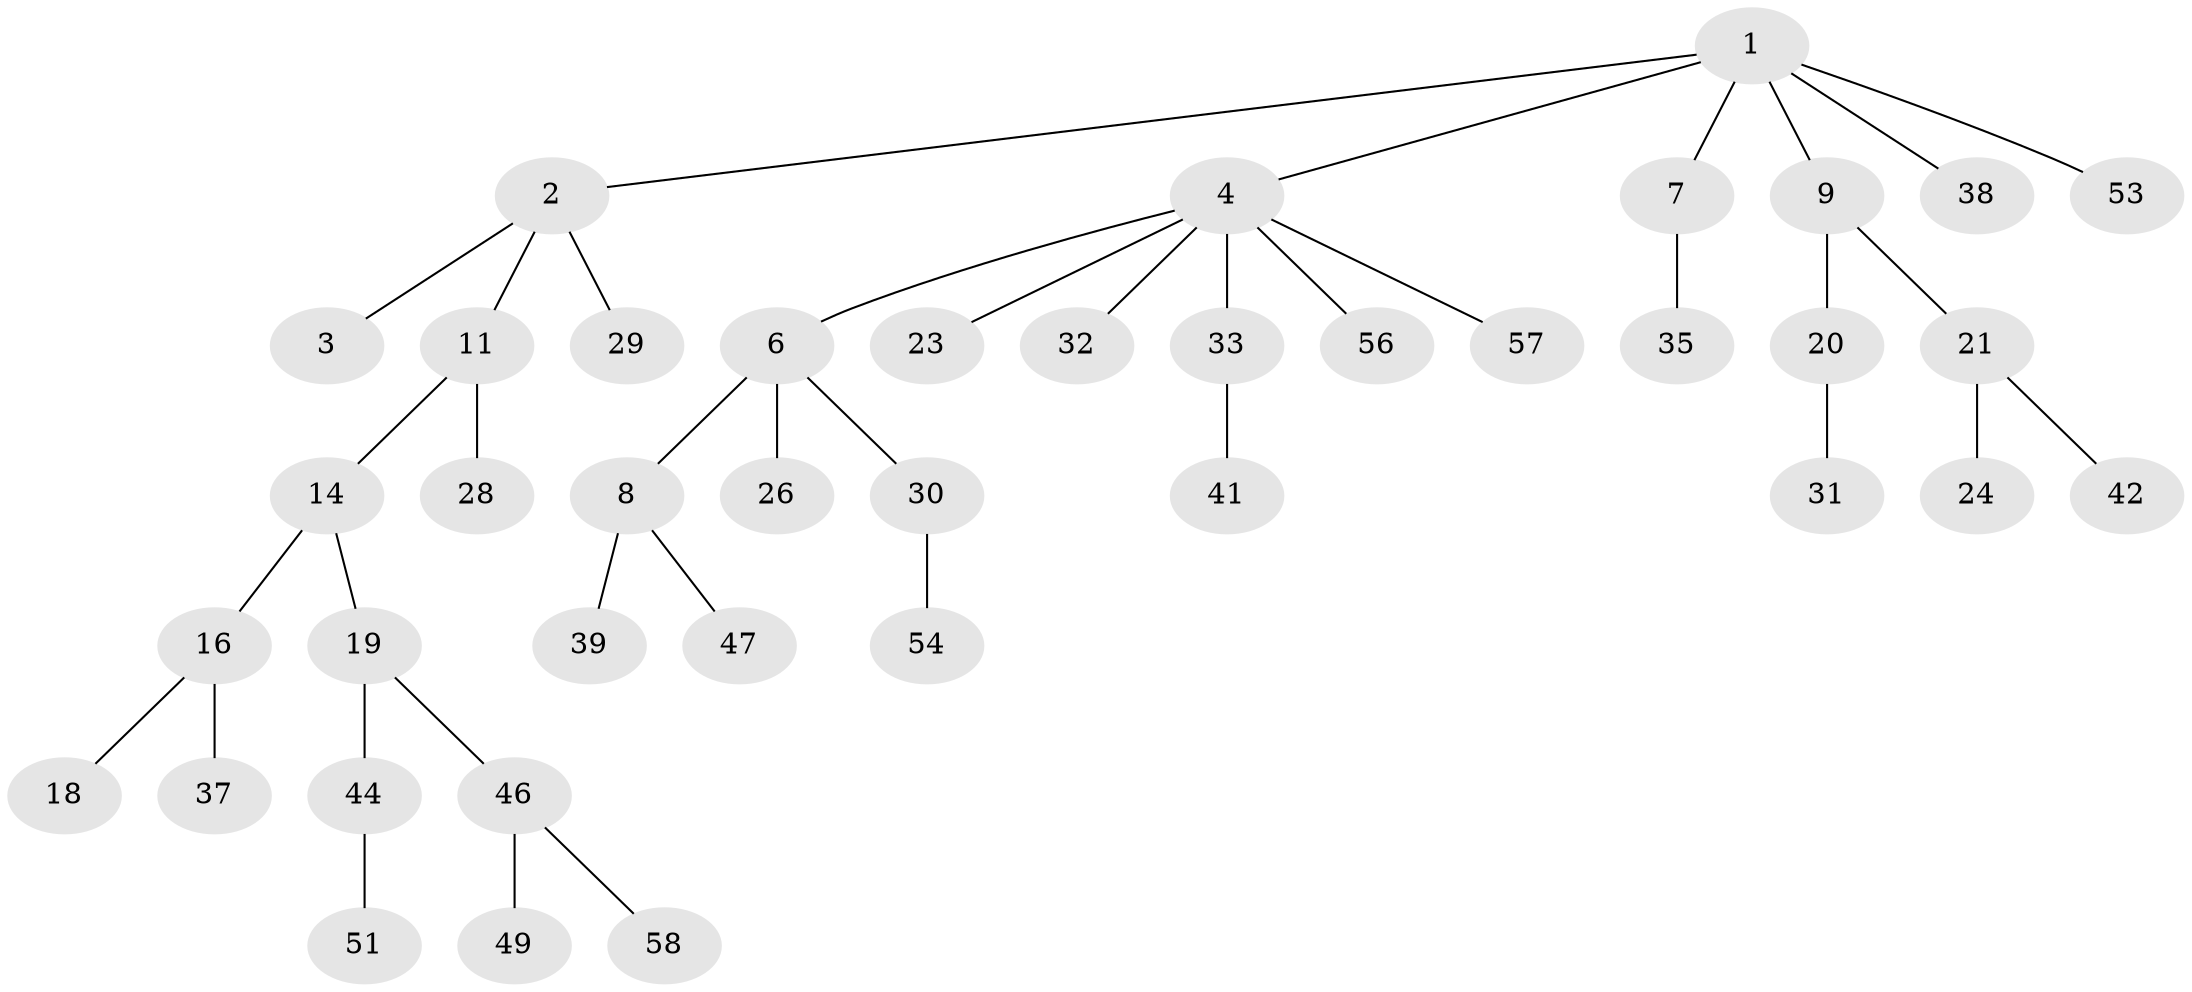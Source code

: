 // Generated by graph-tools (version 1.1) at 2025/52/02/27/25 19:52:11]
// undirected, 40 vertices, 39 edges
graph export_dot {
graph [start="1"]
  node [color=gray90,style=filled];
  1 [super="+5"];
  2 [super="+10"];
  3 [super="+34"];
  4 [super="+13"];
  6 [super="+25"];
  7 [super="+12"];
  8 [super="+27"];
  9 [super="+17"];
  11 [super="+15"];
  14 [super="+45"];
  16 [super="+55"];
  18;
  19;
  20;
  21 [super="+22"];
  23;
  24 [super="+52"];
  26;
  28;
  29;
  30 [super="+43"];
  31;
  32 [super="+36"];
  33 [super="+40"];
  35;
  37;
  38;
  39;
  41;
  42;
  44 [super="+48"];
  46 [super="+50"];
  47;
  49;
  51;
  53;
  54;
  56;
  57;
  58;
  1 -- 2;
  1 -- 4;
  1 -- 7;
  1 -- 9;
  1 -- 53;
  1 -- 38;
  2 -- 3;
  2 -- 11;
  2 -- 29;
  4 -- 6;
  4 -- 23;
  4 -- 32;
  4 -- 56;
  4 -- 57;
  4 -- 33;
  6 -- 8;
  6 -- 26;
  6 -- 30;
  7 -- 35;
  8 -- 39;
  8 -- 47;
  9 -- 20;
  9 -- 21;
  11 -- 14;
  11 -- 28;
  14 -- 16;
  14 -- 19;
  16 -- 18;
  16 -- 37;
  19 -- 44;
  19 -- 46;
  20 -- 31;
  21 -- 24;
  21 -- 42;
  30 -- 54;
  33 -- 41;
  44 -- 51;
  46 -- 49;
  46 -- 58;
}
